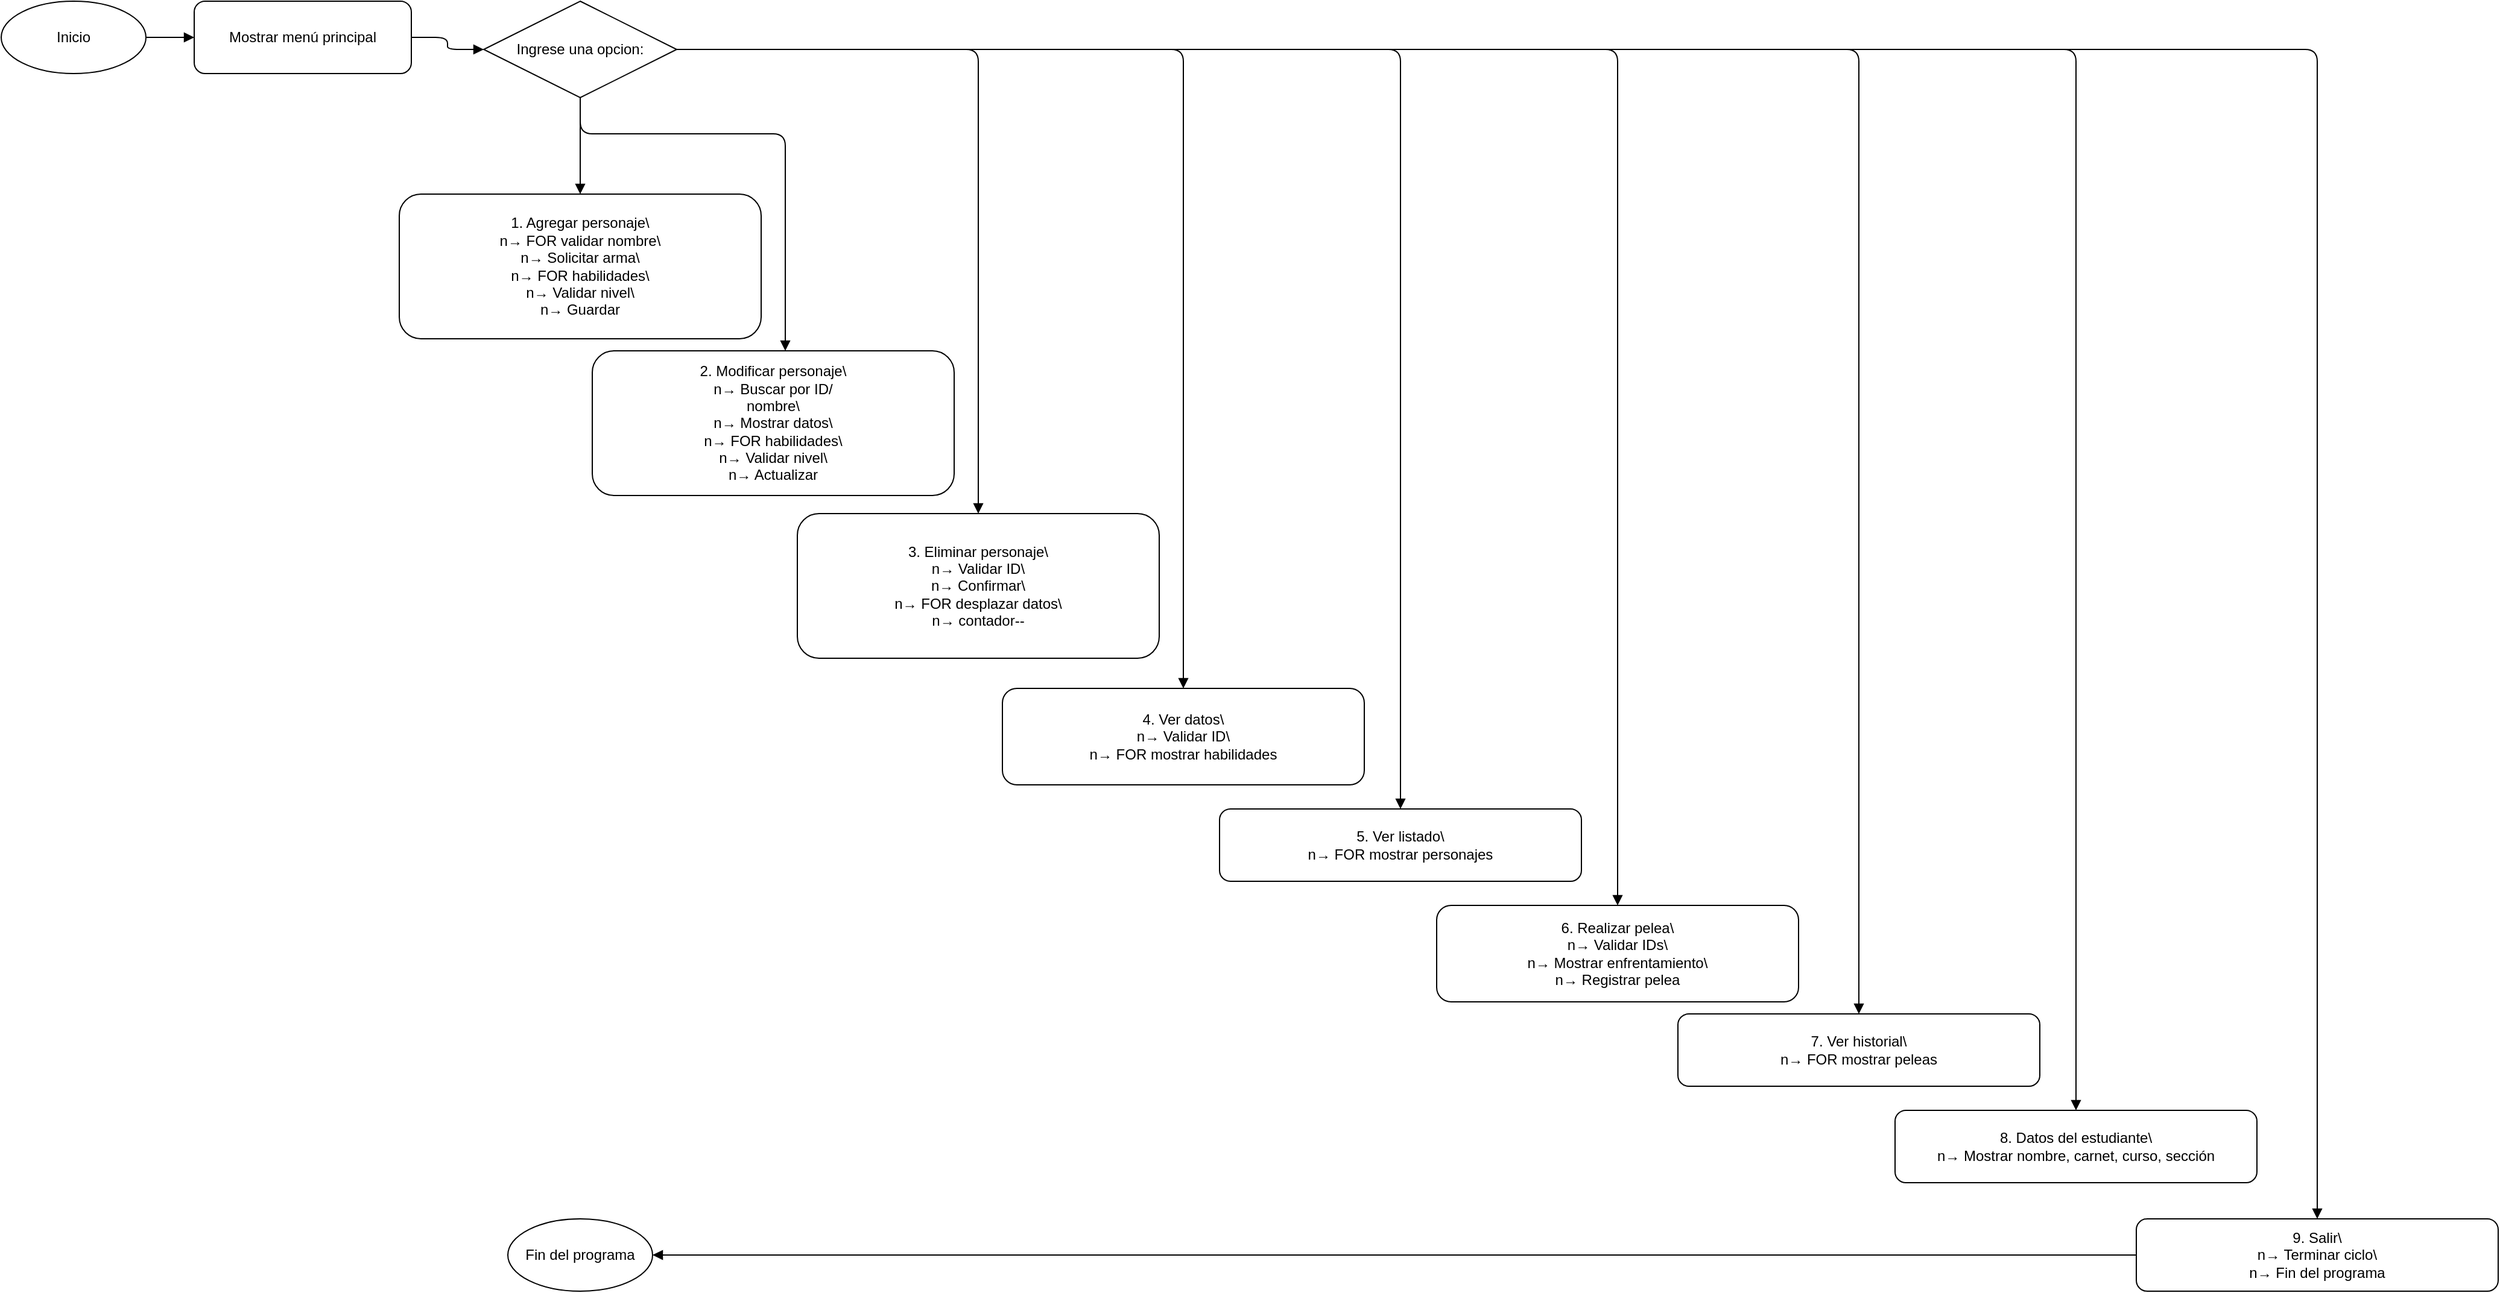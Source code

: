 <mxfile version="28.0.6">
  <diagram name="Gestión de Personajes" id="0">
    <mxGraphModel dx="2350" dy="1388" grid="1" gridSize="10" guides="1" tooltips="1" connect="1" arrows="1" fold="1" page="1" pageScale="1" pageWidth="827" pageHeight="1169" math="0" shadow="0">
      <root>
        <mxCell id="0" />
        <mxCell id="1" parent="0" />
        <mxCell id="2" value="Inicio" style="ellipse;whiteSpace=wrap;html=1;" parent="1" vertex="1">
          <mxGeometry x="40" y="40" width="120" height="60" as="geometry" />
        </mxCell>
        <mxCell id="3" value="Mostrar menú principal" style="rounded=1;whiteSpace=wrap;html=1;" parent="1" vertex="1">
          <mxGeometry x="200" y="40" width="180" height="60" as="geometry" />
        </mxCell>
        <mxCell id="4" style="edgeStyle=orthogonalEdgeStyle;endArrow=block;" parent="1" source="2" target="3" edge="1">
          <mxGeometry relative="1" as="geometry" />
        </mxCell>
        <mxCell id="5" value="Ingrese una opcion:" style="rhombus;whiteSpace=wrap;html=1;" parent="1" vertex="1">
          <mxGeometry x="440" y="40" width="160" height="80" as="geometry" />
        </mxCell>
        <mxCell id="6" style="edgeStyle=orthogonalEdgeStyle;endArrow=block;" parent="1" source="3" target="5" edge="1">
          <mxGeometry relative="1" as="geometry" />
        </mxCell>
        <mxCell id="7" value="1. Agregar personaje\&lt;div&gt;n→ FOR validar nombre\&lt;/div&gt;&lt;div&gt;n→ Solicitar arma\&lt;/div&gt;&lt;div&gt;n→ FOR habilidades\&lt;/div&gt;&lt;div&gt;n→ Validar nivel\&lt;/div&gt;&lt;div&gt;n→ Guardar&lt;/div&gt;" style="rounded=1;whiteSpace=wrap;html=1;" parent="1" vertex="1">
          <mxGeometry x="370" y="200" width="300" height="120" as="geometry" />
        </mxCell>
        <mxCell id="8" value="2. Modificar personaje\&lt;div&gt;n→ Buscar por ID/&lt;/div&gt;&lt;div&gt;nombre\&lt;/div&gt;&lt;div&gt;n→ Mostrar datos\&lt;/div&gt;&lt;div&gt;n→ FOR habilidades\&lt;/div&gt;&lt;div&gt;n→ Validar nivel\&lt;/div&gt;&lt;div&gt;n→ Actualizar&lt;/div&gt;" style="rounded=1;whiteSpace=wrap;html=1;" parent="1" vertex="1">
          <mxGeometry x="530" y="330" width="300" height="120" as="geometry" />
        </mxCell>
        <mxCell id="9" value="3. Eliminar personaje\&lt;div&gt;n→ Validar ID\&lt;/div&gt;&lt;div&gt;n→ Confirmar\&lt;/div&gt;&lt;div&gt;n→ FOR desplazar datos\&lt;/div&gt;&lt;div&gt;n→ contador--&lt;/div&gt;" style="rounded=1;whiteSpace=wrap;html=1;" parent="1" vertex="1">
          <mxGeometry x="700" y="465" width="300" height="120" as="geometry" />
        </mxCell>
        <mxCell id="10" value="4. Ver datos\&lt;div&gt;n→ Validar ID\&lt;/div&gt;&lt;div&gt;n→ FOR mostrar habilidades&lt;/div&gt;" style="rounded=1;whiteSpace=wrap;html=1;" parent="1" vertex="1">
          <mxGeometry x="870" y="610" width="300" height="80" as="geometry" />
        </mxCell>
        <mxCell id="11" value="5. Ver listado\&lt;div&gt;n→ FOR mostrar personajes&lt;/div&gt;" style="rounded=1;whiteSpace=wrap;html=1;" parent="1" vertex="1">
          <mxGeometry x="1050" y="710" width="300" height="60" as="geometry" />
        </mxCell>
        <mxCell id="12" value="6. Realizar pelea\&lt;div&gt;n→ Validar IDs\&lt;/div&gt;&lt;div&gt;n→ Mostrar enfrentamiento\&lt;/div&gt;&lt;div&gt;n→ Registrar pelea&lt;/div&gt;" style="rounded=1;whiteSpace=wrap;html=1;" parent="1" vertex="1">
          <mxGeometry x="1230" y="790" width="300" height="80" as="geometry" />
        </mxCell>
        <mxCell id="13" value="7. Ver historial\&lt;div&gt;n→ FOR mostrar peleas&lt;/div&gt;" style="rounded=1;whiteSpace=wrap;html=1;" parent="1" vertex="1">
          <mxGeometry x="1430" y="880" width="300" height="60" as="geometry" />
        </mxCell>
        <mxCell id="14" value="8. Datos del estudiante\&lt;div&gt;n→ Mostrar nombre, carnet, curso, sección&lt;/div&gt;" style="rounded=1;whiteSpace=wrap;html=1;" parent="1" vertex="1">
          <mxGeometry x="1610" y="960" width="300" height="60" as="geometry" />
        </mxCell>
        <mxCell id="15" value="9. Salir\&lt;div&gt;n→ Terminar ciclo\&lt;/div&gt;&lt;div&gt;n→ Fin del programa&lt;/div&gt;" style="rounded=1;whiteSpace=wrap;html=1;" parent="1" vertex="1">
          <mxGeometry x="1810" y="1050" width="300" height="60" as="geometry" />
        </mxCell>
        <mxCell id="16" style="edgeStyle=orthogonalEdgeStyle;endArrow=block;" parent="1" source="5" target="7" edge="1">
          <mxGeometry relative="1" as="geometry" />
        </mxCell>
        <mxCell id="17" style="edgeStyle=orthogonalEdgeStyle;endArrow=block;" parent="1" source="5" target="8" edge="1">
          <mxGeometry relative="1" as="geometry">
            <Array as="points">
              <mxPoint x="520" y="150" />
              <mxPoint x="690" y="150" />
            </Array>
          </mxGeometry>
        </mxCell>
        <mxCell id="18" style="edgeStyle=orthogonalEdgeStyle;endArrow=block;" parent="1" source="5" target="9" edge="1">
          <mxGeometry relative="1" as="geometry" />
        </mxCell>
        <mxCell id="19" style="edgeStyle=orthogonalEdgeStyle;endArrow=block;" parent="1" source="5" target="10" edge="1">
          <mxGeometry relative="1" as="geometry" />
        </mxCell>
        <mxCell id="20" style="edgeStyle=orthogonalEdgeStyle;endArrow=block;" parent="1" source="5" target="11" edge="1">
          <mxGeometry relative="1" as="geometry" />
        </mxCell>
        <mxCell id="21" style="edgeStyle=orthogonalEdgeStyle;endArrow=block;" parent="1" source="5" target="12" edge="1">
          <mxGeometry relative="1" as="geometry" />
        </mxCell>
        <mxCell id="22" style="edgeStyle=orthogonalEdgeStyle;endArrow=block;" parent="1" source="5" target="13" edge="1">
          <mxGeometry relative="1" as="geometry" />
        </mxCell>
        <mxCell id="23" style="edgeStyle=orthogonalEdgeStyle;endArrow=block;" parent="1" source="5" target="14" edge="1">
          <mxGeometry relative="1" as="geometry" />
        </mxCell>
        <mxCell id="24" style="edgeStyle=orthogonalEdgeStyle;endArrow=block;" parent="1" source="5" target="15" edge="1">
          <mxGeometry relative="1" as="geometry" />
        </mxCell>
        <mxCell id="25" value="Fin del programa" style="ellipse;whiteSpace=wrap;html=1;" parent="1" vertex="1">
          <mxGeometry x="460" y="1050" width="120" height="60" as="geometry" />
        </mxCell>
        <mxCell id="26" style="edgeStyle=orthogonalEdgeStyle;endArrow=block;" parent="1" source="15" target="25" edge="1">
          <mxGeometry relative="1" as="geometry" />
        </mxCell>
      </root>
    </mxGraphModel>
  </diagram>
</mxfile>
